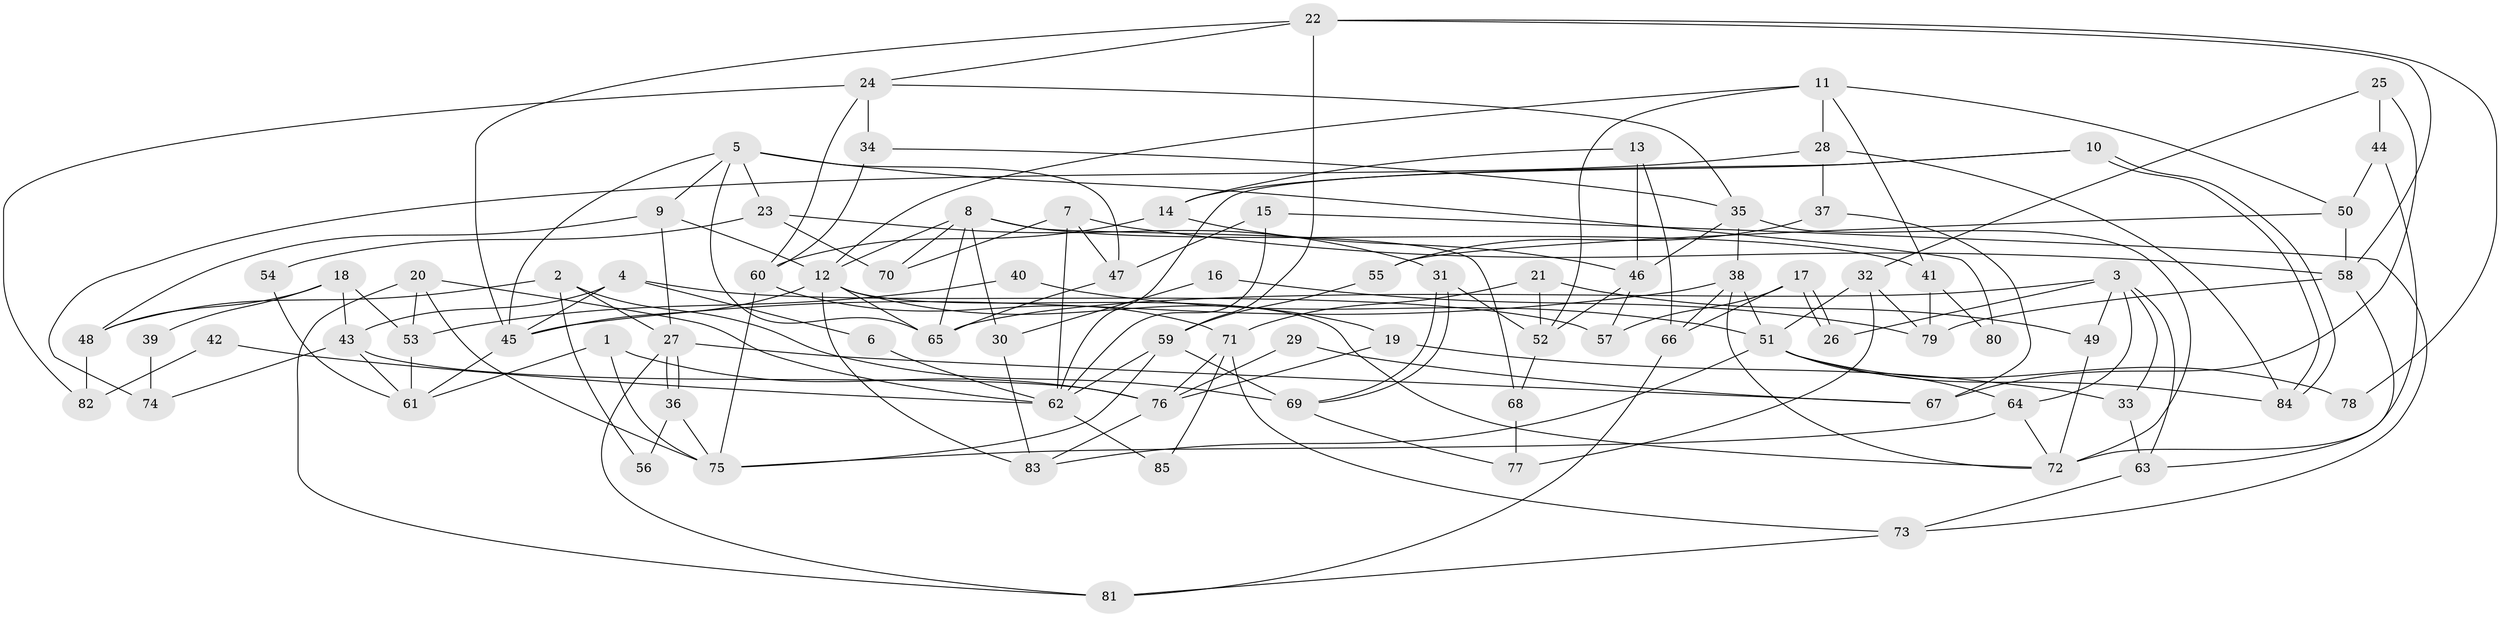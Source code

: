 // coarse degree distribution, {3: 0.09433962264150944, 4: 0.20754716981132076, 7: 0.11320754716981132, 6: 0.11320754716981132, 8: 0.09433962264150944, 9: 0.05660377358490566, 5: 0.18867924528301888, 2: 0.1320754716981132}
// Generated by graph-tools (version 1.1) at 2025/41/03/06/25 10:41:58]
// undirected, 85 vertices, 170 edges
graph export_dot {
graph [start="1"]
  node [color=gray90,style=filled];
  1;
  2;
  3;
  4;
  5;
  6;
  7;
  8;
  9;
  10;
  11;
  12;
  13;
  14;
  15;
  16;
  17;
  18;
  19;
  20;
  21;
  22;
  23;
  24;
  25;
  26;
  27;
  28;
  29;
  30;
  31;
  32;
  33;
  34;
  35;
  36;
  37;
  38;
  39;
  40;
  41;
  42;
  43;
  44;
  45;
  46;
  47;
  48;
  49;
  50;
  51;
  52;
  53;
  54;
  55;
  56;
  57;
  58;
  59;
  60;
  61;
  62;
  63;
  64;
  65;
  66;
  67;
  68;
  69;
  70;
  71;
  72;
  73;
  74;
  75;
  76;
  77;
  78;
  79;
  80;
  81;
  82;
  83;
  84;
  85;
  1 -- 61;
  1 -- 75;
  1 -- 76;
  2 -- 69;
  2 -- 27;
  2 -- 48;
  2 -- 56;
  3 -- 64;
  3 -- 65;
  3 -- 26;
  3 -- 33;
  3 -- 49;
  3 -- 63;
  4 -- 45;
  4 -- 43;
  4 -- 6;
  4 -- 57;
  5 -- 65;
  5 -- 23;
  5 -- 9;
  5 -- 45;
  5 -- 47;
  5 -- 80;
  6 -- 62;
  7 -- 62;
  7 -- 47;
  7 -- 58;
  7 -- 70;
  8 -- 12;
  8 -- 65;
  8 -- 30;
  8 -- 41;
  8 -- 68;
  8 -- 70;
  9 -- 12;
  9 -- 27;
  9 -- 48;
  10 -- 84;
  10 -- 84;
  10 -- 62;
  10 -- 14;
  11 -- 52;
  11 -- 12;
  11 -- 28;
  11 -- 41;
  11 -- 50;
  12 -- 45;
  12 -- 19;
  12 -- 65;
  12 -- 72;
  12 -- 83;
  13 -- 14;
  13 -- 66;
  13 -- 46;
  14 -- 46;
  14 -- 60;
  15 -- 62;
  15 -- 73;
  15 -- 47;
  16 -- 30;
  16 -- 79;
  17 -- 57;
  17 -- 26;
  17 -- 26;
  17 -- 66;
  18 -- 43;
  18 -- 48;
  18 -- 39;
  18 -- 53;
  19 -- 33;
  19 -- 76;
  20 -- 75;
  20 -- 81;
  20 -- 53;
  20 -- 62;
  21 -- 49;
  21 -- 71;
  21 -- 52;
  22 -- 45;
  22 -- 58;
  22 -- 24;
  22 -- 59;
  22 -- 78;
  23 -- 31;
  23 -- 70;
  23 -- 54;
  24 -- 60;
  24 -- 34;
  24 -- 35;
  24 -- 82;
  25 -- 32;
  25 -- 44;
  25 -- 67;
  27 -- 36;
  27 -- 36;
  27 -- 67;
  27 -- 81;
  28 -- 84;
  28 -- 37;
  28 -- 74;
  29 -- 67;
  29 -- 76;
  30 -- 83;
  31 -- 69;
  31 -- 69;
  31 -- 52;
  32 -- 77;
  32 -- 51;
  32 -- 79;
  33 -- 63;
  34 -- 35;
  34 -- 60;
  35 -- 38;
  35 -- 46;
  35 -- 72;
  36 -- 75;
  36 -- 56;
  37 -- 67;
  37 -- 55;
  38 -- 51;
  38 -- 72;
  38 -- 45;
  38 -- 66;
  39 -- 74;
  40 -- 51;
  40 -- 53;
  41 -- 79;
  41 -- 80;
  42 -- 62;
  42 -- 82;
  43 -- 76;
  43 -- 61;
  43 -- 74;
  44 -- 72;
  44 -- 50;
  45 -- 61;
  46 -- 52;
  46 -- 57;
  47 -- 65;
  48 -- 82;
  49 -- 72;
  50 -- 58;
  50 -- 55;
  51 -- 83;
  51 -- 64;
  51 -- 78;
  51 -- 84;
  52 -- 68;
  53 -- 61;
  54 -- 61;
  55 -- 59;
  58 -- 79;
  58 -- 63;
  59 -- 62;
  59 -- 69;
  59 -- 75;
  60 -- 71;
  60 -- 75;
  62 -- 85;
  63 -- 73;
  64 -- 75;
  64 -- 72;
  66 -- 81;
  68 -- 77;
  69 -- 77;
  71 -- 73;
  71 -- 76;
  71 -- 85;
  73 -- 81;
  76 -- 83;
}
